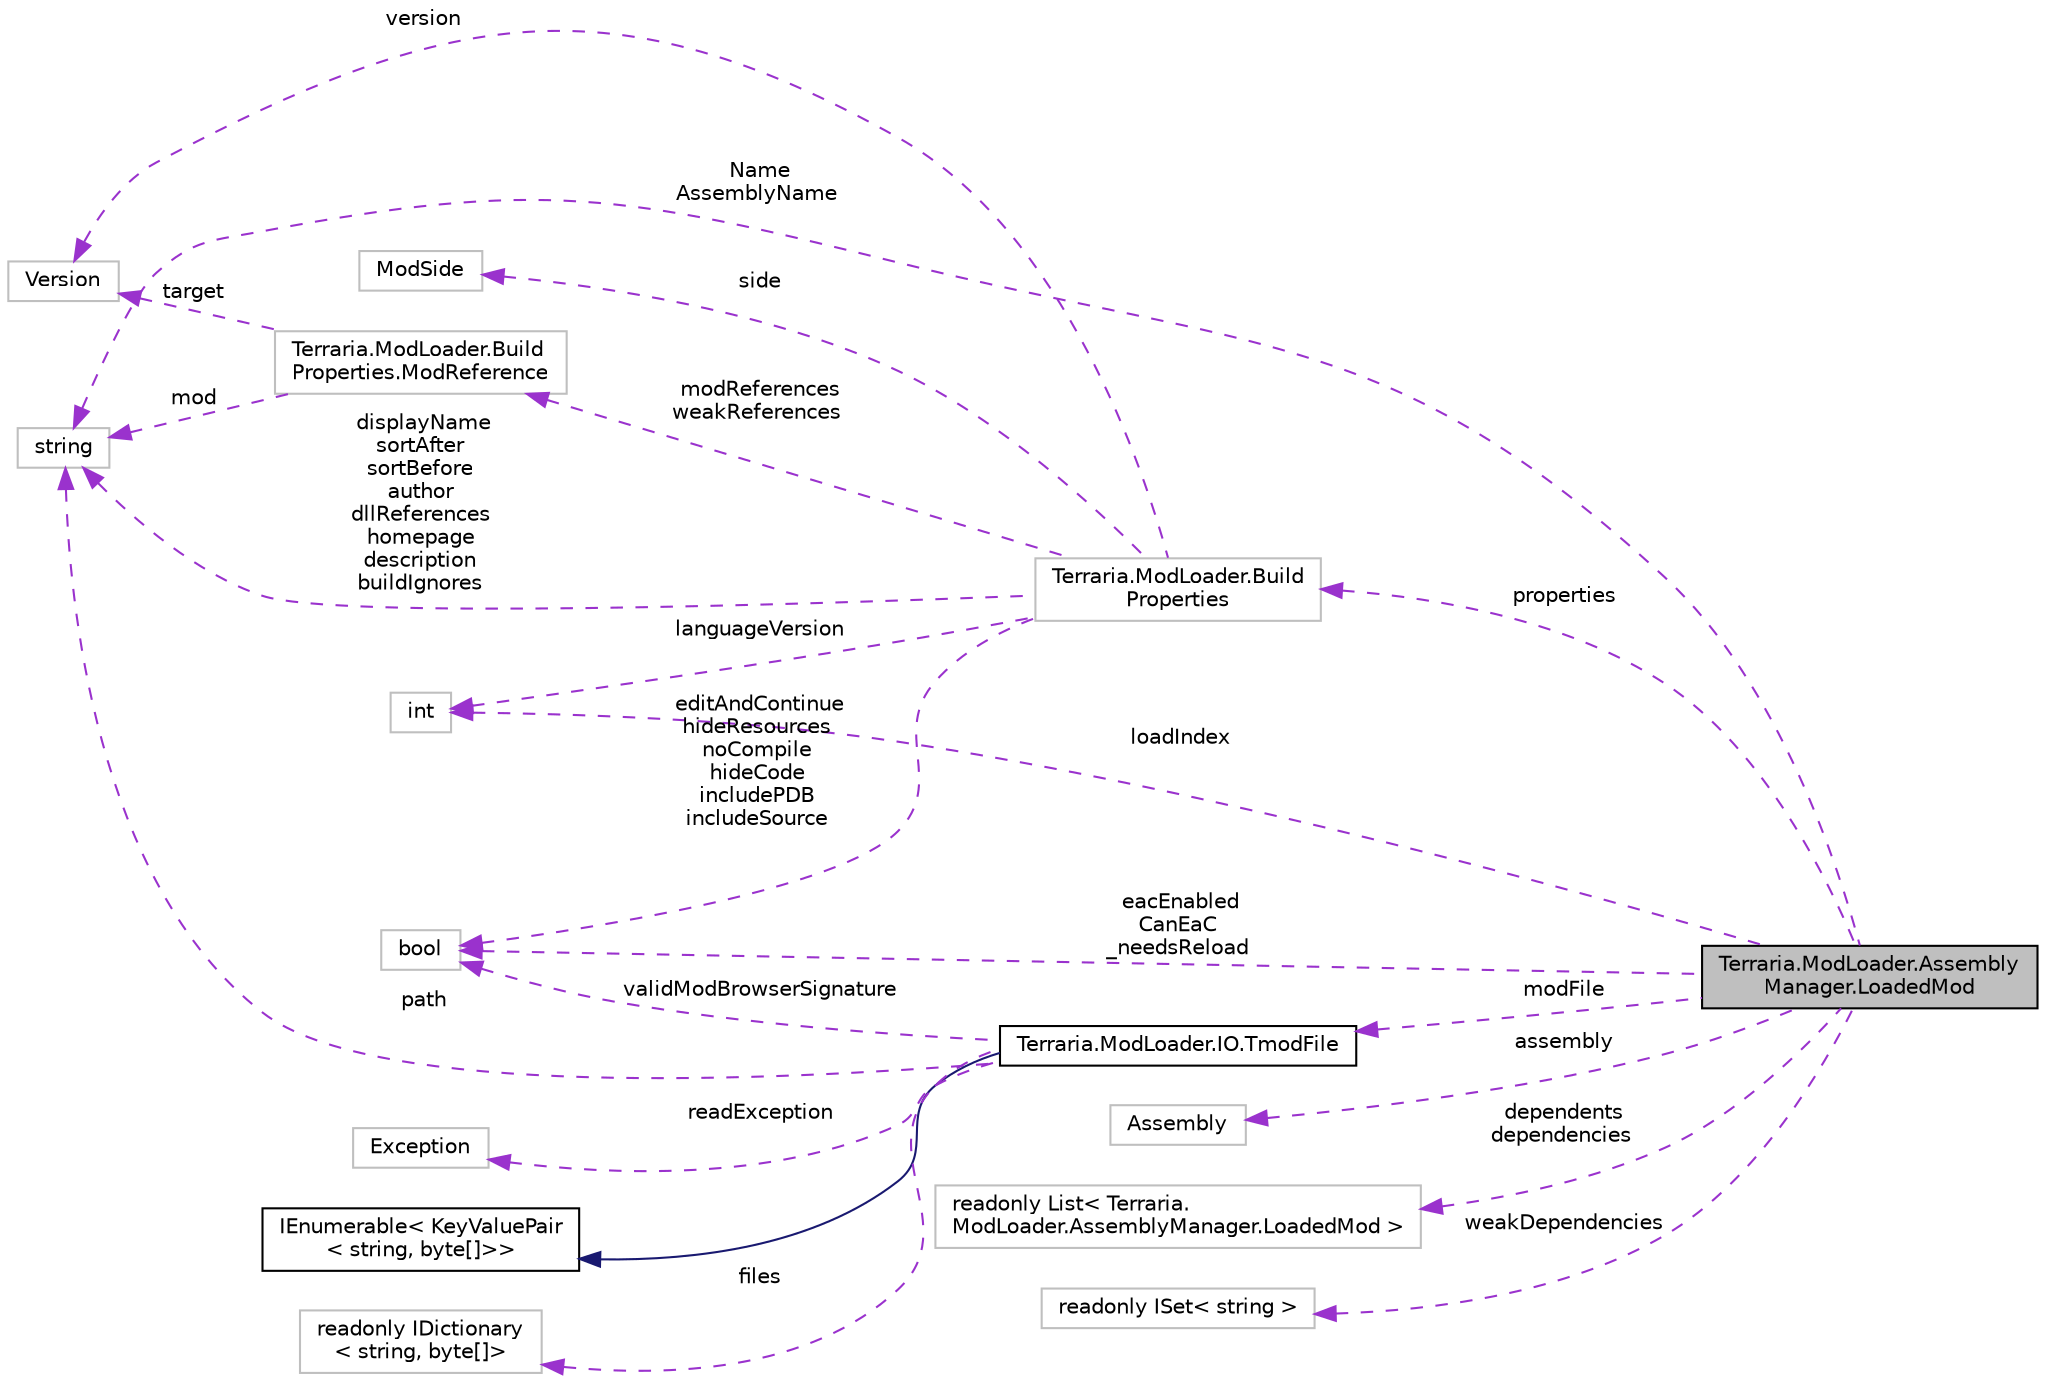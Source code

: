 digraph "Terraria.ModLoader.AssemblyManager.LoadedMod"
{
  edge [fontname="Helvetica",fontsize="10",labelfontname="Helvetica",labelfontsize="10"];
  node [fontname="Helvetica",fontsize="10",shape=record];
  rankdir="LR";
  Node1 [label="Terraria.ModLoader.Assembly\lManager.LoadedMod",height=0.2,width=0.4,color="black", fillcolor="grey75", style="filled", fontcolor="black"];
  Node2 -> Node1 [dir="back",color="darkorchid3",fontsize="10",style="dashed",label=" properties" ,fontname="Helvetica"];
  Node2 [label="Terraria.ModLoader.Build\lProperties",height=0.2,width=0.4,color="grey75", fillcolor="white", style="filled"];
  Node3 -> Node2 [dir="back",color="darkorchid3",fontsize="10",style="dashed",label=" displayName\nsortAfter\nsortBefore\nauthor\ndllReferences\nhomepage\ndescription\nbuildIgnores" ,fontname="Helvetica"];
  Node3 [label="string",height=0.2,width=0.4,color="grey75", fillcolor="white", style="filled"];
  Node4 -> Node2 [dir="back",color="darkorchid3",fontsize="10",style="dashed",label=" side" ,fontname="Helvetica"];
  Node4 [label="ModSide",height=0.2,width=0.4,color="grey75", fillcolor="white", style="filled"];
  Node5 -> Node2 [dir="back",color="darkorchid3",fontsize="10",style="dashed",label=" languageVersion" ,fontname="Helvetica"];
  Node5 [label="int",height=0.2,width=0.4,color="grey75", fillcolor="white", style="filled"];
  Node6 -> Node2 [dir="back",color="darkorchid3",fontsize="10",style="dashed",label=" editAndContinue\nhideResources\nnoCompile\nhideCode\nincludePDB\nincludeSource" ,fontname="Helvetica"];
  Node6 [label="bool",height=0.2,width=0.4,color="grey75", fillcolor="white", style="filled"];
  Node7 -> Node2 [dir="back",color="darkorchid3",fontsize="10",style="dashed",label=" version" ,fontname="Helvetica"];
  Node7 [label="Version",height=0.2,width=0.4,color="grey75", fillcolor="white", style="filled"];
  Node8 -> Node2 [dir="back",color="darkorchid3",fontsize="10",style="dashed",label=" modReferences\nweakReferences" ,fontname="Helvetica"];
  Node8 [label="Terraria.ModLoader.Build\lProperties.ModReference",height=0.2,width=0.4,color="grey75", fillcolor="white", style="filled"];
  Node3 -> Node8 [dir="back",color="darkorchid3",fontsize="10",style="dashed",label=" mod" ,fontname="Helvetica"];
  Node7 -> Node8 [dir="back",color="darkorchid3",fontsize="10",style="dashed",label=" target" ,fontname="Helvetica"];
  Node3 -> Node1 [dir="back",color="darkorchid3",fontsize="10",style="dashed",label=" Name\nAssemblyName" ,fontname="Helvetica"];
  Node9 -> Node1 [dir="back",color="darkorchid3",fontsize="10",style="dashed",label=" assembly" ,fontname="Helvetica"];
  Node9 [label="Assembly",height=0.2,width=0.4,color="grey75", fillcolor="white", style="filled"];
  Node10 -> Node1 [dir="back",color="darkorchid3",fontsize="10",style="dashed",label=" dependents\ndependencies" ,fontname="Helvetica"];
  Node10 [label="readonly List\< Terraria.\lModLoader.AssemblyManager.LoadedMod \>",height=0.2,width=0.4,color="grey75", fillcolor="white", style="filled"];
  Node5 -> Node1 [dir="back",color="darkorchid3",fontsize="10",style="dashed",label=" loadIndex" ,fontname="Helvetica"];
  Node6 -> Node1 [dir="back",color="darkorchid3",fontsize="10",style="dashed",label=" eacEnabled\nCanEaC\n_needsReload" ,fontname="Helvetica"];
  Node11 -> Node1 [dir="back",color="darkorchid3",fontsize="10",style="dashed",label=" modFile" ,fontname="Helvetica"];
  Node11 [label="Terraria.ModLoader.IO.TmodFile",height=0.2,width=0.4,color="black", fillcolor="white", style="filled",URL="$class_terraria_1_1_mod_loader_1_1_i_o_1_1_tmod_file.html"];
  Node12 -> Node11 [dir="back",color="midnightblue",fontsize="10",style="solid",fontname="Helvetica"];
  Node12 [label="IEnumerable\< KeyValuePair\l\< string, byte[]\>\>",height=0.2,width=0.4,color="black", fillcolor="white", style="filled",URL="$class_i_enumerable_3_01_key_value_pair_3_01string_00_01byte[]_4_4.html"];
  Node3 -> Node11 [dir="back",color="darkorchid3",fontsize="10",style="dashed",label=" path" ,fontname="Helvetica"];
  Node13 -> Node11 [dir="back",color="darkorchid3",fontsize="10",style="dashed",label=" files" ,fontname="Helvetica"];
  Node13 [label="readonly IDictionary\l\< string, byte[]\>",height=0.2,width=0.4,color="grey75", fillcolor="white", style="filled"];
  Node6 -> Node11 [dir="back",color="darkorchid3",fontsize="10",style="dashed",label=" validModBrowserSignature" ,fontname="Helvetica"];
  Node14 -> Node11 [dir="back",color="darkorchid3",fontsize="10",style="dashed",label=" readException" ,fontname="Helvetica"];
  Node14 [label="Exception",height=0.2,width=0.4,color="grey75", fillcolor="white", style="filled"];
  Node15 -> Node1 [dir="back",color="darkorchid3",fontsize="10",style="dashed",label=" weakDependencies" ,fontname="Helvetica"];
  Node15 [label="readonly ISet\< string \>",height=0.2,width=0.4,color="grey75", fillcolor="white", style="filled"];
}
